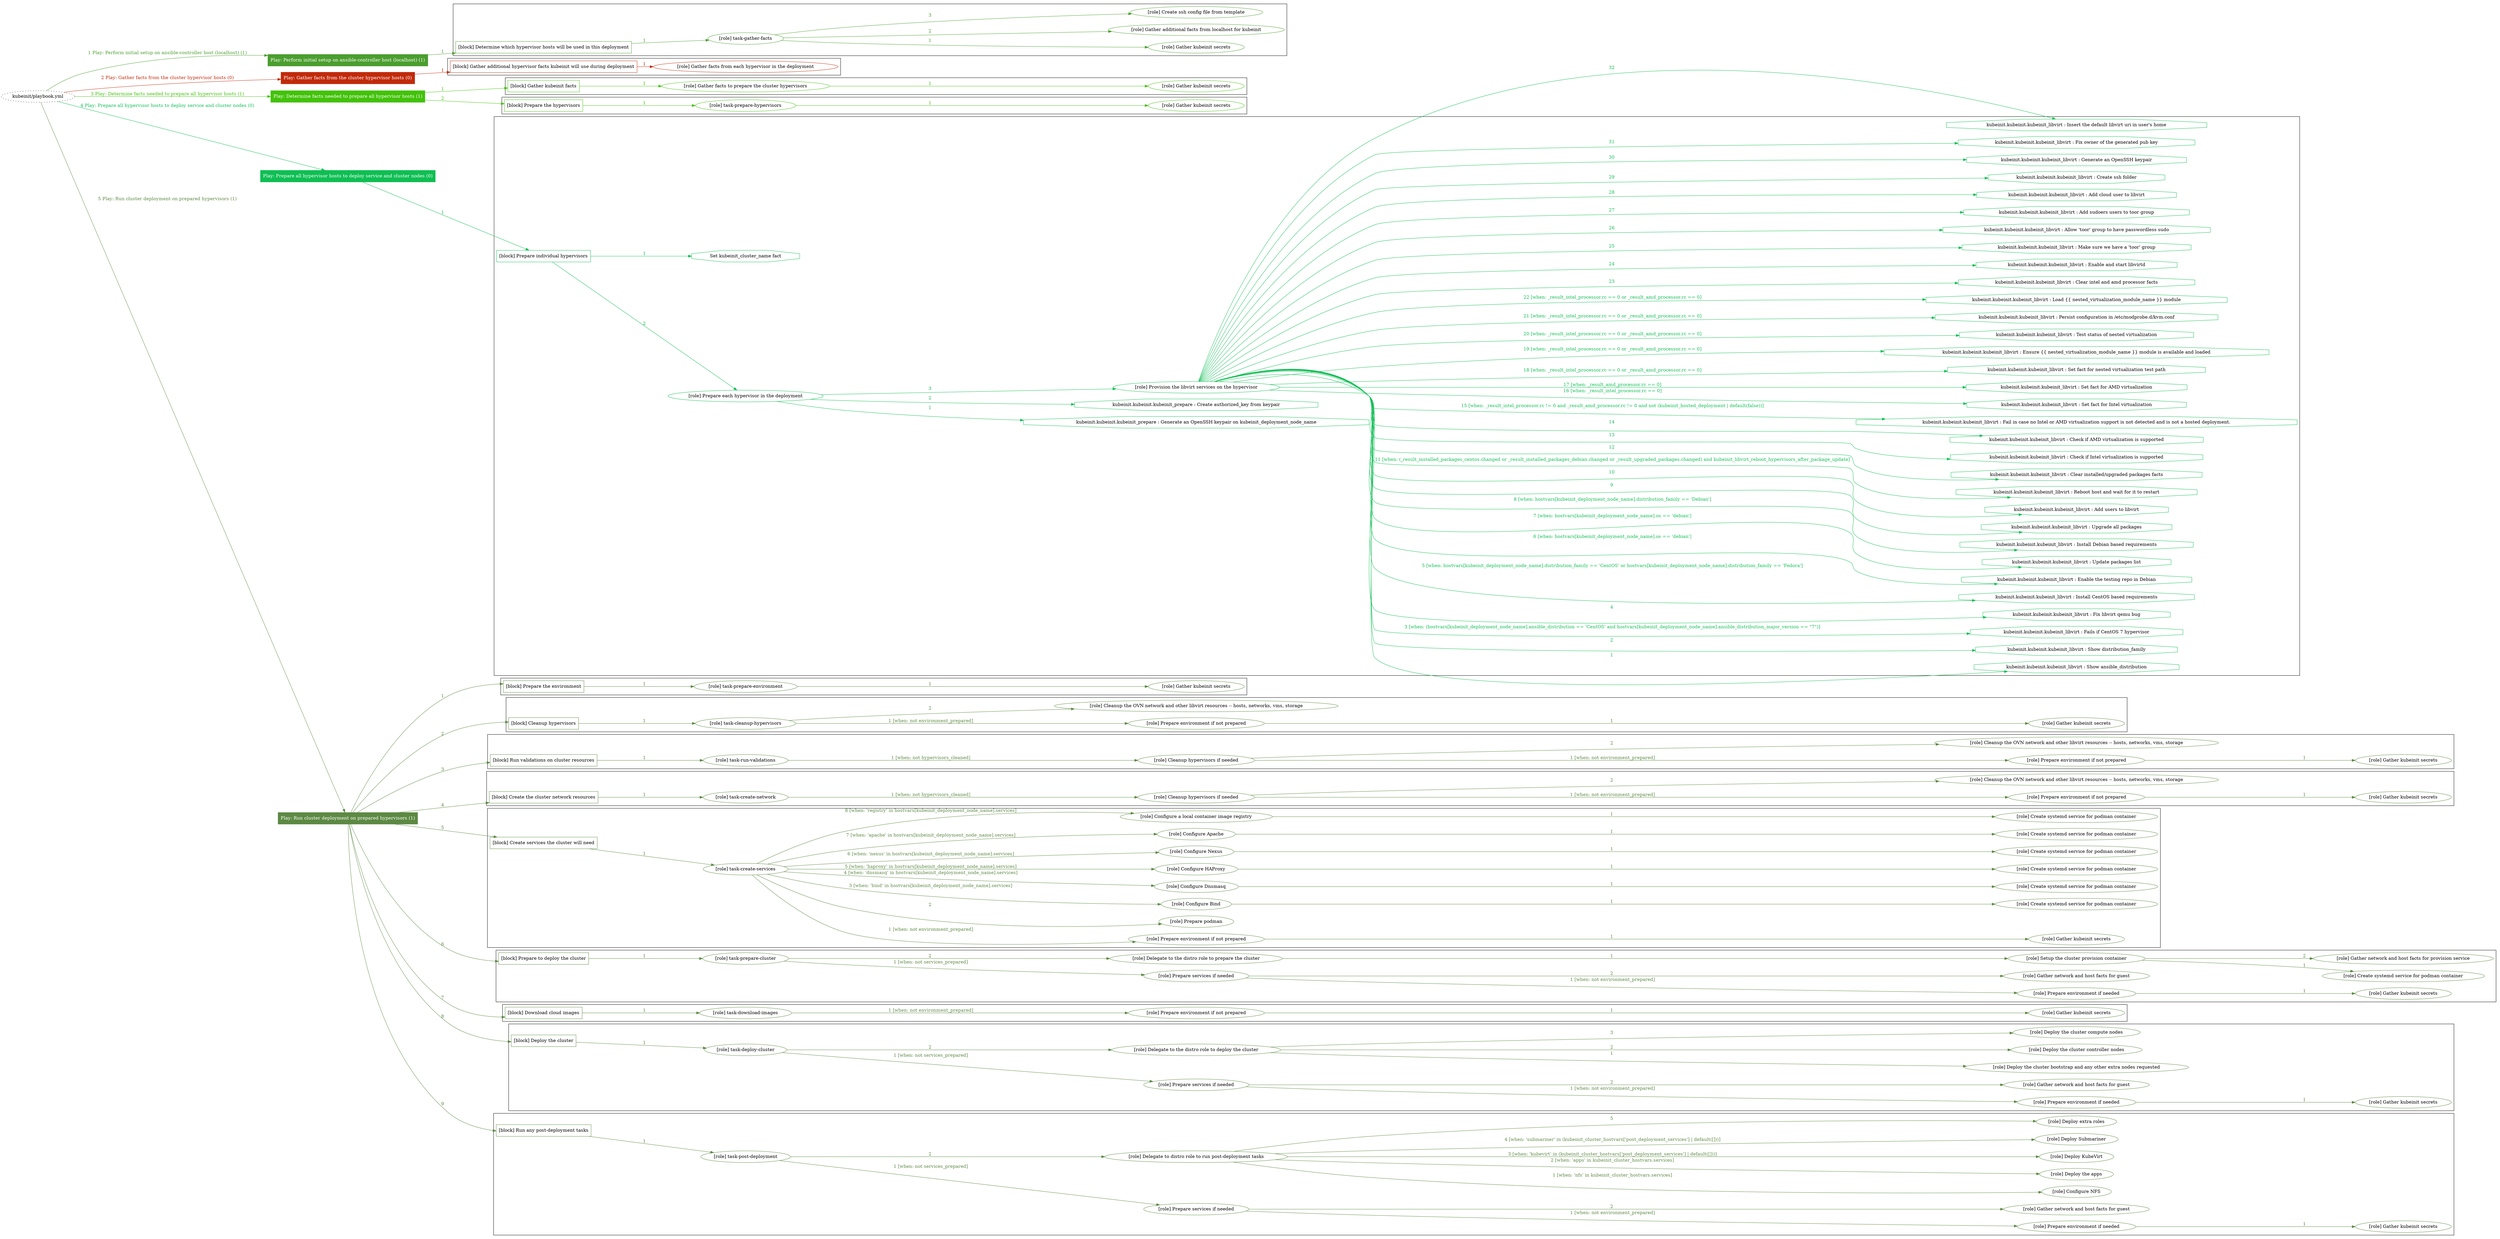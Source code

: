 digraph {
	graph [concentrate=true ordering=in rankdir=LR ratio=fill]
	edge [esep=5 sep=10]
	"kubeinit/playbook.yml" [URL="/home/runner/work/kubeinit/kubeinit/kubeinit/playbook.yml" id=playbook_688e1c02 style=dotted]
	"kubeinit/playbook.yml" -> play_10e7bb1d [label="1 Play: Perform initial setup on ansible-controller host (localhost) (1)" color="#4a9e2e" fontcolor="#4a9e2e" id=edge_play_10e7bb1d labeltooltip="1 Play: Perform initial setup on ansible-controller host (localhost) (1)" tooltip="1 Play: Perform initial setup on ansible-controller host (localhost) (1)"]
	subgraph "Play: Perform initial setup on ansible-controller host (localhost) (1)" {
		play_10e7bb1d [label="Play: Perform initial setup on ansible-controller host (localhost) (1)" URL="/home/runner/work/kubeinit/kubeinit/kubeinit/playbook.yml" color="#4a9e2e" fontcolor="#ffffff" id=play_10e7bb1d shape=box style=filled tooltip=localhost]
		play_10e7bb1d -> block_a12648a0 [label=1 color="#4a9e2e" fontcolor="#4a9e2e" id=edge_block_a12648a0 labeltooltip=1 tooltip=1]
		subgraph cluster_block_a12648a0 {
			block_a12648a0 [label="[block] Determine which hypervisor hosts will be used in this deployment" URL="/home/runner/work/kubeinit/kubeinit/kubeinit/playbook.yml" color="#4a9e2e" id=block_a12648a0 labeltooltip="Determine which hypervisor hosts will be used in this deployment" shape=box tooltip="Determine which hypervisor hosts will be used in this deployment"]
			block_a12648a0 -> role_ade6a1d5 [label="1 " color="#4a9e2e" fontcolor="#4a9e2e" id=edge_role_ade6a1d5 labeltooltip="1 " tooltip="1 "]
			subgraph "task-gather-facts" {
				role_ade6a1d5 [label="[role] task-gather-facts" URL="/home/runner/work/kubeinit/kubeinit/kubeinit/playbook.yml" color="#4a9e2e" id=role_ade6a1d5 tooltip="task-gather-facts"]
				role_ade6a1d5 -> role_cd237b96 [label="1 " color="#4a9e2e" fontcolor="#4a9e2e" id=edge_role_cd237b96 labeltooltip="1 " tooltip="1 "]
				subgraph "Gather kubeinit secrets" {
					role_cd237b96 [label="[role] Gather kubeinit secrets" URL="/home/runner/.ansible/collections/ansible_collections/kubeinit/kubeinit/roles/kubeinit_prepare/tasks/build_hypervisors_group.yml" color="#4a9e2e" id=role_cd237b96 tooltip="Gather kubeinit secrets"]
				}
				role_ade6a1d5 -> role_a0a56094 [label="2 " color="#4a9e2e" fontcolor="#4a9e2e" id=edge_role_a0a56094 labeltooltip="2 " tooltip="2 "]
				subgraph "Gather additional facts from localhost for kubeinit" {
					role_a0a56094 [label="[role] Gather additional facts from localhost for kubeinit" URL="/home/runner/.ansible/collections/ansible_collections/kubeinit/kubeinit/roles/kubeinit_prepare/tasks/build_hypervisors_group.yml" color="#4a9e2e" id=role_a0a56094 tooltip="Gather additional facts from localhost for kubeinit"]
				}
				role_ade6a1d5 -> role_8cebed84 [label="3 " color="#4a9e2e" fontcolor="#4a9e2e" id=edge_role_8cebed84 labeltooltip="3 " tooltip="3 "]
				subgraph "Create ssh config file from template" {
					role_8cebed84 [label="[role] Create ssh config file from template" URL="/home/runner/.ansible/collections/ansible_collections/kubeinit/kubeinit/roles/kubeinit_prepare/tasks/build_hypervisors_group.yml" color="#4a9e2e" id=role_8cebed84 tooltip="Create ssh config file from template"]
				}
			}
		}
	}
	"kubeinit/playbook.yml" -> play_784933e4 [label="2 Play: Gather facts from the cluster hypervisor hosts (0)" color="#c12a0b" fontcolor="#c12a0b" id=edge_play_784933e4 labeltooltip="2 Play: Gather facts from the cluster hypervisor hosts (0)" tooltip="2 Play: Gather facts from the cluster hypervisor hosts (0)"]
	subgraph "Play: Gather facts from the cluster hypervisor hosts (0)" {
		play_784933e4 [label="Play: Gather facts from the cluster hypervisor hosts (0)" URL="/home/runner/work/kubeinit/kubeinit/kubeinit/playbook.yml" color="#c12a0b" fontcolor="#ffffff" id=play_784933e4 shape=box style=filled tooltip="Play: Gather facts from the cluster hypervisor hosts (0)"]
		play_784933e4 -> block_b8a4fc67 [label=1 color="#c12a0b" fontcolor="#c12a0b" id=edge_block_b8a4fc67 labeltooltip=1 tooltip=1]
		subgraph cluster_block_b8a4fc67 {
			block_b8a4fc67 [label="[block] Gather additional hypervisor facts kubeinit will use during deployment" URL="/home/runner/work/kubeinit/kubeinit/kubeinit/playbook.yml" color="#c12a0b" id=block_b8a4fc67 labeltooltip="Gather additional hypervisor facts kubeinit will use during deployment" shape=box tooltip="Gather additional hypervisor facts kubeinit will use during deployment"]
			block_b8a4fc67 -> role_fb474517 [label="1 " color="#c12a0b" fontcolor="#c12a0b" id=edge_role_fb474517 labeltooltip="1 " tooltip="1 "]
			subgraph "Gather facts from each hypervisor in the deployment" {
				role_fb474517 [label="[role] Gather facts from each hypervisor in the deployment" URL="/home/runner/work/kubeinit/kubeinit/kubeinit/playbook.yml" color="#c12a0b" id=role_fb474517 tooltip="Gather facts from each hypervisor in the deployment"]
			}
		}
	}
	"kubeinit/playbook.yml" -> play_f9b5d142 [label="3 Play: Determine facts needed to prepare all hypervisor hosts (1)" color="#42c20a" fontcolor="#42c20a" id=edge_play_f9b5d142 labeltooltip="3 Play: Determine facts needed to prepare all hypervisor hosts (1)" tooltip="3 Play: Determine facts needed to prepare all hypervisor hosts (1)"]
	subgraph "Play: Determine facts needed to prepare all hypervisor hosts (1)" {
		play_f9b5d142 [label="Play: Determine facts needed to prepare all hypervisor hosts (1)" URL="/home/runner/work/kubeinit/kubeinit/kubeinit/playbook.yml" color="#42c20a" fontcolor="#ffffff" id=play_f9b5d142 shape=box style=filled tooltip=localhost]
		play_f9b5d142 -> block_935fe9a2 [label=1 color="#42c20a" fontcolor="#42c20a" id=edge_block_935fe9a2 labeltooltip=1 tooltip=1]
		subgraph cluster_block_935fe9a2 {
			block_935fe9a2 [label="[block] Gather kubeinit facts" URL="/home/runner/work/kubeinit/kubeinit/kubeinit/playbook.yml" color="#42c20a" id=block_935fe9a2 labeltooltip="Gather kubeinit facts" shape=box tooltip="Gather kubeinit facts"]
			block_935fe9a2 -> role_603c33ce [label="1 " color="#42c20a" fontcolor="#42c20a" id=edge_role_603c33ce labeltooltip="1 " tooltip="1 "]
			subgraph "Gather facts to prepare the cluster hypervisors" {
				role_603c33ce [label="[role] Gather facts to prepare the cluster hypervisors" URL="/home/runner/work/kubeinit/kubeinit/kubeinit/playbook.yml" color="#42c20a" id=role_603c33ce tooltip="Gather facts to prepare the cluster hypervisors"]
				role_603c33ce -> role_a0b1e178 [label="1 " color="#42c20a" fontcolor="#42c20a" id=edge_role_a0b1e178 labeltooltip="1 " tooltip="1 "]
				subgraph "Gather kubeinit secrets" {
					role_a0b1e178 [label="[role] Gather kubeinit secrets" URL="/home/runner/.ansible/collections/ansible_collections/kubeinit/kubeinit/roles/kubeinit_prepare/tasks/gather_kubeinit_facts.yml" color="#42c20a" id=role_a0b1e178 tooltip="Gather kubeinit secrets"]
				}
			}
		}
		play_f9b5d142 -> block_176d63d6 [label=2 color="#42c20a" fontcolor="#42c20a" id=edge_block_176d63d6 labeltooltip=2 tooltip=2]
		subgraph cluster_block_176d63d6 {
			block_176d63d6 [label="[block] Prepare the hypervisors" URL="/home/runner/work/kubeinit/kubeinit/kubeinit/playbook.yml" color="#42c20a" id=block_176d63d6 labeltooltip="Prepare the hypervisors" shape=box tooltip="Prepare the hypervisors"]
			block_176d63d6 -> role_a730bac0 [label="1 " color="#42c20a" fontcolor="#42c20a" id=edge_role_a730bac0 labeltooltip="1 " tooltip="1 "]
			subgraph "task-prepare-hypervisors" {
				role_a730bac0 [label="[role] task-prepare-hypervisors" URL="/home/runner/work/kubeinit/kubeinit/kubeinit/playbook.yml" color="#42c20a" id=role_a730bac0 tooltip="task-prepare-hypervisors"]
				role_a730bac0 -> role_97f134ca [label="1 " color="#42c20a" fontcolor="#42c20a" id=edge_role_97f134ca labeltooltip="1 " tooltip="1 "]
				subgraph "Gather kubeinit secrets" {
					role_97f134ca [label="[role] Gather kubeinit secrets" URL="/home/runner/.ansible/collections/ansible_collections/kubeinit/kubeinit/roles/kubeinit_prepare/tasks/gather_kubeinit_facts.yml" color="#42c20a" id=role_97f134ca tooltip="Gather kubeinit secrets"]
				}
			}
		}
	}
	"kubeinit/playbook.yml" -> play_ad9160c1 [label="4 Play: Prepare all hypervisor hosts to deploy service and cluster nodes (0)" color="#0ebe53" fontcolor="#0ebe53" id=edge_play_ad9160c1 labeltooltip="4 Play: Prepare all hypervisor hosts to deploy service and cluster nodes (0)" tooltip="4 Play: Prepare all hypervisor hosts to deploy service and cluster nodes (0)"]
	subgraph "Play: Prepare all hypervisor hosts to deploy service and cluster nodes (0)" {
		play_ad9160c1 [label="Play: Prepare all hypervisor hosts to deploy service and cluster nodes (0)" URL="/home/runner/work/kubeinit/kubeinit/kubeinit/playbook.yml" color="#0ebe53" fontcolor="#ffffff" id=play_ad9160c1 shape=box style=filled tooltip="Play: Prepare all hypervisor hosts to deploy service and cluster nodes (0)"]
		play_ad9160c1 -> block_bf6cbd60 [label=1 color="#0ebe53" fontcolor="#0ebe53" id=edge_block_bf6cbd60 labeltooltip=1 tooltip=1]
		subgraph cluster_block_bf6cbd60 {
			block_bf6cbd60 [label="[block] Prepare individual hypervisors" URL="/home/runner/work/kubeinit/kubeinit/kubeinit/playbook.yml" color="#0ebe53" id=block_bf6cbd60 labeltooltip="Prepare individual hypervisors" shape=box tooltip="Prepare individual hypervisors"]
			block_bf6cbd60 -> role_8787f913 [label="2 " color="#0ebe53" fontcolor="#0ebe53" id=edge_role_8787f913 labeltooltip="2 " tooltip="2 "]
			subgraph "Prepare each hypervisor in the deployment" {
				role_8787f913 [label="[role] Prepare each hypervisor in the deployment" URL="/home/runner/work/kubeinit/kubeinit/kubeinit/playbook.yml" color="#0ebe53" id=role_8787f913 tooltip="Prepare each hypervisor in the deployment"]
				task_5e0d36b3 [label="kubeinit.kubeinit.kubeinit_prepare : Generate an OpenSSH keypair on kubeinit_deployment_node_name" URL="/home/runner/.ansible/collections/ansible_collections/kubeinit/kubeinit/roles/kubeinit_prepare/tasks/prepare_hypervisor.yml" color="#0ebe53" id=task_5e0d36b3 shape=octagon tooltip="kubeinit.kubeinit.kubeinit_prepare : Generate an OpenSSH keypair on kubeinit_deployment_node_name"]
				role_8787f913 -> task_5e0d36b3 [label="1 " color="#0ebe53" fontcolor="#0ebe53" id=edge_task_5e0d36b3 labeltooltip="1 " tooltip="1 "]
				task_5b8e3a39 [label="kubeinit.kubeinit.kubeinit_prepare : Create authorized_key from keypair" URL="/home/runner/.ansible/collections/ansible_collections/kubeinit/kubeinit/roles/kubeinit_prepare/tasks/prepare_hypervisor.yml" color="#0ebe53" id=task_5b8e3a39 shape=octagon tooltip="kubeinit.kubeinit.kubeinit_prepare : Create authorized_key from keypair"]
				role_8787f913 -> task_5b8e3a39 [label="2 " color="#0ebe53" fontcolor="#0ebe53" id=edge_task_5b8e3a39 labeltooltip="2 " tooltip="2 "]
				role_8787f913 -> role_bcb0fc9d [label="3 " color="#0ebe53" fontcolor="#0ebe53" id=edge_role_bcb0fc9d labeltooltip="3 " tooltip="3 "]
				subgraph "Provision the libvirt services on the hypervisor" {
					role_bcb0fc9d [label="[role] Provision the libvirt services on the hypervisor" URL="/home/runner/.ansible/collections/ansible_collections/kubeinit/kubeinit/roles/kubeinit_prepare/tasks/prepare_hypervisor.yml" color="#0ebe53" id=role_bcb0fc9d tooltip="Provision the libvirt services on the hypervisor"]
					task_eeb58401 [label="kubeinit.kubeinit.kubeinit_libvirt : Show ansible_distribution" URL="/home/runner/.ansible/collections/ansible_collections/kubeinit/kubeinit/roles/kubeinit_libvirt/tasks/main.yml" color="#0ebe53" id=task_eeb58401 shape=octagon tooltip="kubeinit.kubeinit.kubeinit_libvirt : Show ansible_distribution"]
					role_bcb0fc9d -> task_eeb58401 [label="1 " color="#0ebe53" fontcolor="#0ebe53" id=edge_task_eeb58401 labeltooltip="1 " tooltip="1 "]
					task_29c690ca [label="kubeinit.kubeinit.kubeinit_libvirt : Show distribution_family" URL="/home/runner/.ansible/collections/ansible_collections/kubeinit/kubeinit/roles/kubeinit_libvirt/tasks/main.yml" color="#0ebe53" id=task_29c690ca shape=octagon tooltip="kubeinit.kubeinit.kubeinit_libvirt : Show distribution_family"]
					role_bcb0fc9d -> task_29c690ca [label="2 " color="#0ebe53" fontcolor="#0ebe53" id=edge_task_29c690ca labeltooltip="2 " tooltip="2 "]
					task_869566ef [label="kubeinit.kubeinit.kubeinit_libvirt : Fails if CentOS 7 hypervisor" URL="/home/runner/.ansible/collections/ansible_collections/kubeinit/kubeinit/roles/kubeinit_libvirt/tasks/main.yml" color="#0ebe53" id=task_869566ef shape=octagon tooltip="kubeinit.kubeinit.kubeinit_libvirt : Fails if CentOS 7 hypervisor"]
					role_bcb0fc9d -> task_869566ef [label="3 [when: (hostvars[kubeinit_deployment_node_name].ansible_distribution == 'CentOS' and hostvars[kubeinit_deployment_node_name].ansible_distribution_major_version == \"7\")]" color="#0ebe53" fontcolor="#0ebe53" id=edge_task_869566ef labeltooltip="3 [when: (hostvars[kubeinit_deployment_node_name].ansible_distribution == 'CentOS' and hostvars[kubeinit_deployment_node_name].ansible_distribution_major_version == \"7\")]" tooltip="3 [when: (hostvars[kubeinit_deployment_node_name].ansible_distribution == 'CentOS' and hostvars[kubeinit_deployment_node_name].ansible_distribution_major_version == \"7\")]"]
					task_cda3d33c [label="kubeinit.kubeinit.kubeinit_libvirt : Fix libvirt qemu bug" URL="/home/runner/.ansible/collections/ansible_collections/kubeinit/kubeinit/roles/kubeinit_libvirt/tasks/main.yml" color="#0ebe53" id=task_cda3d33c shape=octagon tooltip="kubeinit.kubeinit.kubeinit_libvirt : Fix libvirt qemu bug"]
					role_bcb0fc9d -> task_cda3d33c [label="4 " color="#0ebe53" fontcolor="#0ebe53" id=edge_task_cda3d33c labeltooltip="4 " tooltip="4 "]
					task_ec6afa8e [label="kubeinit.kubeinit.kubeinit_libvirt : Install CentOS based requirements" URL="/home/runner/.ansible/collections/ansible_collections/kubeinit/kubeinit/roles/kubeinit_libvirt/tasks/main.yml" color="#0ebe53" id=task_ec6afa8e shape=octagon tooltip="kubeinit.kubeinit.kubeinit_libvirt : Install CentOS based requirements"]
					role_bcb0fc9d -> task_ec6afa8e [label="5 [when: hostvars[kubeinit_deployment_node_name].distribution_family == 'CentOS' or hostvars[kubeinit_deployment_node_name].distribution_family == 'Fedora']" color="#0ebe53" fontcolor="#0ebe53" id=edge_task_ec6afa8e labeltooltip="5 [when: hostvars[kubeinit_deployment_node_name].distribution_family == 'CentOS' or hostvars[kubeinit_deployment_node_name].distribution_family == 'Fedora']" tooltip="5 [when: hostvars[kubeinit_deployment_node_name].distribution_family == 'CentOS' or hostvars[kubeinit_deployment_node_name].distribution_family == 'Fedora']"]
					task_7036a17f [label="kubeinit.kubeinit.kubeinit_libvirt : Enable the testing repo in Debian" URL="/home/runner/.ansible/collections/ansible_collections/kubeinit/kubeinit/roles/kubeinit_libvirt/tasks/main.yml" color="#0ebe53" id=task_7036a17f shape=octagon tooltip="kubeinit.kubeinit.kubeinit_libvirt : Enable the testing repo in Debian"]
					role_bcb0fc9d -> task_7036a17f [label="6 [when: hostvars[kubeinit_deployment_node_name].os == 'debian']" color="#0ebe53" fontcolor="#0ebe53" id=edge_task_7036a17f labeltooltip="6 [when: hostvars[kubeinit_deployment_node_name].os == 'debian']" tooltip="6 [when: hostvars[kubeinit_deployment_node_name].os == 'debian']"]
					task_c7dab525 [label="kubeinit.kubeinit.kubeinit_libvirt : Update packages list" URL="/home/runner/.ansible/collections/ansible_collections/kubeinit/kubeinit/roles/kubeinit_libvirt/tasks/main.yml" color="#0ebe53" id=task_c7dab525 shape=octagon tooltip="kubeinit.kubeinit.kubeinit_libvirt : Update packages list"]
					role_bcb0fc9d -> task_c7dab525 [label="7 [when: hostvars[kubeinit_deployment_node_name].os == 'debian']" color="#0ebe53" fontcolor="#0ebe53" id=edge_task_c7dab525 labeltooltip="7 [when: hostvars[kubeinit_deployment_node_name].os == 'debian']" tooltip="7 [when: hostvars[kubeinit_deployment_node_name].os == 'debian']"]
					task_0d3b40fe [label="kubeinit.kubeinit.kubeinit_libvirt : Install Debian based requirements" URL="/home/runner/.ansible/collections/ansible_collections/kubeinit/kubeinit/roles/kubeinit_libvirt/tasks/main.yml" color="#0ebe53" id=task_0d3b40fe shape=octagon tooltip="kubeinit.kubeinit.kubeinit_libvirt : Install Debian based requirements"]
					role_bcb0fc9d -> task_0d3b40fe [label="8 [when: hostvars[kubeinit_deployment_node_name].distribution_family == 'Debian']" color="#0ebe53" fontcolor="#0ebe53" id=edge_task_0d3b40fe labeltooltip="8 [when: hostvars[kubeinit_deployment_node_name].distribution_family == 'Debian']" tooltip="8 [when: hostvars[kubeinit_deployment_node_name].distribution_family == 'Debian']"]
					task_12207a4d [label="kubeinit.kubeinit.kubeinit_libvirt : Upgrade all packages" URL="/home/runner/.ansible/collections/ansible_collections/kubeinit/kubeinit/roles/kubeinit_libvirt/tasks/main.yml" color="#0ebe53" id=task_12207a4d shape=octagon tooltip="kubeinit.kubeinit.kubeinit_libvirt : Upgrade all packages"]
					role_bcb0fc9d -> task_12207a4d [label="9 " color="#0ebe53" fontcolor="#0ebe53" id=edge_task_12207a4d labeltooltip="9 " tooltip="9 "]
					task_3874dc2d [label="kubeinit.kubeinit.kubeinit_libvirt : Add users to libvirt" URL="/home/runner/.ansible/collections/ansible_collections/kubeinit/kubeinit/roles/kubeinit_libvirt/tasks/main.yml" color="#0ebe53" id=task_3874dc2d shape=octagon tooltip="kubeinit.kubeinit.kubeinit_libvirt : Add users to libvirt"]
					role_bcb0fc9d -> task_3874dc2d [label="10 " color="#0ebe53" fontcolor="#0ebe53" id=edge_task_3874dc2d labeltooltip="10 " tooltip="10 "]
					task_fff50589 [label="kubeinit.kubeinit.kubeinit_libvirt : Reboot host and wait for it to restart" URL="/home/runner/.ansible/collections/ansible_collections/kubeinit/kubeinit/roles/kubeinit_libvirt/tasks/main.yml" color="#0ebe53" id=task_fff50589 shape=octagon tooltip="kubeinit.kubeinit.kubeinit_libvirt : Reboot host and wait for it to restart"]
					role_bcb0fc9d -> task_fff50589 [label="11 [when: (_result_installed_packages_centos.changed or _result_installed_packages_debian.changed or _result_upgraded_packages.changed) and kubeinit_libvirt_reboot_hypervisors_after_package_update]" color="#0ebe53" fontcolor="#0ebe53" id=edge_task_fff50589 labeltooltip="11 [when: (_result_installed_packages_centos.changed or _result_installed_packages_debian.changed or _result_upgraded_packages.changed) and kubeinit_libvirt_reboot_hypervisors_after_package_update]" tooltip="11 [when: (_result_installed_packages_centos.changed or _result_installed_packages_debian.changed or _result_upgraded_packages.changed) and kubeinit_libvirt_reboot_hypervisors_after_package_update]"]
					task_abd29882 [label="kubeinit.kubeinit.kubeinit_libvirt : Clear installed/upgraded packages facts" URL="/home/runner/.ansible/collections/ansible_collections/kubeinit/kubeinit/roles/kubeinit_libvirt/tasks/main.yml" color="#0ebe53" id=task_abd29882 shape=octagon tooltip="kubeinit.kubeinit.kubeinit_libvirt : Clear installed/upgraded packages facts"]
					role_bcb0fc9d -> task_abd29882 [label="12 " color="#0ebe53" fontcolor="#0ebe53" id=edge_task_abd29882 labeltooltip="12 " tooltip="12 "]
					task_9aa98739 [label="kubeinit.kubeinit.kubeinit_libvirt : Check if Intel virtualization is supported" URL="/home/runner/.ansible/collections/ansible_collections/kubeinit/kubeinit/roles/kubeinit_libvirt/tasks/main.yml" color="#0ebe53" id=task_9aa98739 shape=octagon tooltip="kubeinit.kubeinit.kubeinit_libvirt : Check if Intel virtualization is supported"]
					role_bcb0fc9d -> task_9aa98739 [label="13 " color="#0ebe53" fontcolor="#0ebe53" id=edge_task_9aa98739 labeltooltip="13 " tooltip="13 "]
					task_ba86e206 [label="kubeinit.kubeinit.kubeinit_libvirt : Check if AMD virtualization is supported" URL="/home/runner/.ansible/collections/ansible_collections/kubeinit/kubeinit/roles/kubeinit_libvirt/tasks/main.yml" color="#0ebe53" id=task_ba86e206 shape=octagon tooltip="kubeinit.kubeinit.kubeinit_libvirt : Check if AMD virtualization is supported"]
					role_bcb0fc9d -> task_ba86e206 [label="14 " color="#0ebe53" fontcolor="#0ebe53" id=edge_task_ba86e206 labeltooltip="14 " tooltip="14 "]
					task_2a88cdd2 [label="kubeinit.kubeinit.kubeinit_libvirt : Fail in case no Intel or AMD virtualization support is not detected and is not a hosted deployment." URL="/home/runner/.ansible/collections/ansible_collections/kubeinit/kubeinit/roles/kubeinit_libvirt/tasks/main.yml" color="#0ebe53" id=task_2a88cdd2 shape=octagon tooltip="kubeinit.kubeinit.kubeinit_libvirt : Fail in case no Intel or AMD virtualization support is not detected and is not a hosted deployment."]
					role_bcb0fc9d -> task_2a88cdd2 [label="15 [when: _result_intel_processor.rc != 0 and _result_amd_processor.rc != 0 and not (kubeinit_hosted_deployment | default(false))]" color="#0ebe53" fontcolor="#0ebe53" id=edge_task_2a88cdd2 labeltooltip="15 [when: _result_intel_processor.rc != 0 and _result_amd_processor.rc != 0 and not (kubeinit_hosted_deployment | default(false))]" tooltip="15 [when: _result_intel_processor.rc != 0 and _result_amd_processor.rc != 0 and not (kubeinit_hosted_deployment | default(false))]"]
					task_64a89ca0 [label="kubeinit.kubeinit.kubeinit_libvirt : Set fact for Intel virtualization" URL="/home/runner/.ansible/collections/ansible_collections/kubeinit/kubeinit/roles/kubeinit_libvirt/tasks/main.yml" color="#0ebe53" id=task_64a89ca0 shape=octagon tooltip="kubeinit.kubeinit.kubeinit_libvirt : Set fact for Intel virtualization"]
					role_bcb0fc9d -> task_64a89ca0 [label="16 [when: _result_intel_processor.rc == 0]" color="#0ebe53" fontcolor="#0ebe53" id=edge_task_64a89ca0 labeltooltip="16 [when: _result_intel_processor.rc == 0]" tooltip="16 [when: _result_intel_processor.rc == 0]"]
					task_c7c9561a [label="kubeinit.kubeinit.kubeinit_libvirt : Set fact for AMD virtualization" URL="/home/runner/.ansible/collections/ansible_collections/kubeinit/kubeinit/roles/kubeinit_libvirt/tasks/main.yml" color="#0ebe53" id=task_c7c9561a shape=octagon tooltip="kubeinit.kubeinit.kubeinit_libvirt : Set fact for AMD virtualization"]
					role_bcb0fc9d -> task_c7c9561a [label="17 [when: _result_amd_processor.rc == 0]" color="#0ebe53" fontcolor="#0ebe53" id=edge_task_c7c9561a labeltooltip="17 [when: _result_amd_processor.rc == 0]" tooltip="17 [when: _result_amd_processor.rc == 0]"]
					task_71a5db8f [label="kubeinit.kubeinit.kubeinit_libvirt : Set fact for nested virtualization test path" URL="/home/runner/.ansible/collections/ansible_collections/kubeinit/kubeinit/roles/kubeinit_libvirt/tasks/main.yml" color="#0ebe53" id=task_71a5db8f shape=octagon tooltip="kubeinit.kubeinit.kubeinit_libvirt : Set fact for nested virtualization test path"]
					role_bcb0fc9d -> task_71a5db8f [label="18 [when: _result_intel_processor.rc == 0 or _result_amd_processor.rc == 0]" color="#0ebe53" fontcolor="#0ebe53" id=edge_task_71a5db8f labeltooltip="18 [when: _result_intel_processor.rc == 0 or _result_amd_processor.rc == 0]" tooltip="18 [when: _result_intel_processor.rc == 0 or _result_amd_processor.rc == 0]"]
					task_fd9b369c [label="kubeinit.kubeinit.kubeinit_libvirt : Ensure {{ nested_virtualization_module_name }} module is available and loaded" URL="/home/runner/.ansible/collections/ansible_collections/kubeinit/kubeinit/roles/kubeinit_libvirt/tasks/main.yml" color="#0ebe53" id=task_fd9b369c shape=octagon tooltip="kubeinit.kubeinit.kubeinit_libvirt : Ensure {{ nested_virtualization_module_name }} module is available and loaded"]
					role_bcb0fc9d -> task_fd9b369c [label="19 [when: _result_intel_processor.rc == 0 or _result_amd_processor.rc == 0]" color="#0ebe53" fontcolor="#0ebe53" id=edge_task_fd9b369c labeltooltip="19 [when: _result_intel_processor.rc == 0 or _result_amd_processor.rc == 0]" tooltip="19 [when: _result_intel_processor.rc == 0 or _result_amd_processor.rc == 0]"]
					task_de16fdf5 [label="kubeinit.kubeinit.kubeinit_libvirt : Test status of nested virtualization" URL="/home/runner/.ansible/collections/ansible_collections/kubeinit/kubeinit/roles/kubeinit_libvirt/tasks/main.yml" color="#0ebe53" id=task_de16fdf5 shape=octagon tooltip="kubeinit.kubeinit.kubeinit_libvirt : Test status of nested virtualization"]
					role_bcb0fc9d -> task_de16fdf5 [label="20 [when: _result_intel_processor.rc == 0 or _result_amd_processor.rc == 0]" color="#0ebe53" fontcolor="#0ebe53" id=edge_task_de16fdf5 labeltooltip="20 [when: _result_intel_processor.rc == 0 or _result_amd_processor.rc == 0]" tooltip="20 [when: _result_intel_processor.rc == 0 or _result_amd_processor.rc == 0]"]
					task_bb343e1d [label="kubeinit.kubeinit.kubeinit_libvirt : Persist configuration in /etc/modprobe.d/kvm.conf" URL="/home/runner/.ansible/collections/ansible_collections/kubeinit/kubeinit/roles/kubeinit_libvirt/tasks/main.yml" color="#0ebe53" id=task_bb343e1d shape=octagon tooltip="kubeinit.kubeinit.kubeinit_libvirt : Persist configuration in /etc/modprobe.d/kvm.conf"]
					role_bcb0fc9d -> task_bb343e1d [label="21 [when: _result_intel_processor.rc == 0 or _result_amd_processor.rc == 0]" color="#0ebe53" fontcolor="#0ebe53" id=edge_task_bb343e1d labeltooltip="21 [when: _result_intel_processor.rc == 0 or _result_amd_processor.rc == 0]" tooltip="21 [when: _result_intel_processor.rc == 0 or _result_amd_processor.rc == 0]"]
					task_94849772 [label="kubeinit.kubeinit.kubeinit_libvirt : Load {{ nested_virtualization_module_name }} module" URL="/home/runner/.ansible/collections/ansible_collections/kubeinit/kubeinit/roles/kubeinit_libvirt/tasks/main.yml" color="#0ebe53" id=task_94849772 shape=octagon tooltip="kubeinit.kubeinit.kubeinit_libvirt : Load {{ nested_virtualization_module_name }} module"]
					role_bcb0fc9d -> task_94849772 [label="22 [when: _result_intel_processor.rc == 0 or _result_amd_processor.rc == 0]" color="#0ebe53" fontcolor="#0ebe53" id=edge_task_94849772 labeltooltip="22 [when: _result_intel_processor.rc == 0 or _result_amd_processor.rc == 0]" tooltip="22 [when: _result_intel_processor.rc == 0 or _result_amd_processor.rc == 0]"]
					task_30a325f7 [label="kubeinit.kubeinit.kubeinit_libvirt : Clear intel and amd processor facts" URL="/home/runner/.ansible/collections/ansible_collections/kubeinit/kubeinit/roles/kubeinit_libvirt/tasks/main.yml" color="#0ebe53" id=task_30a325f7 shape=octagon tooltip="kubeinit.kubeinit.kubeinit_libvirt : Clear intel and amd processor facts"]
					role_bcb0fc9d -> task_30a325f7 [label="23 " color="#0ebe53" fontcolor="#0ebe53" id=edge_task_30a325f7 labeltooltip="23 " tooltip="23 "]
					task_2a383391 [label="kubeinit.kubeinit.kubeinit_libvirt : Enable and start libvirtd" URL="/home/runner/.ansible/collections/ansible_collections/kubeinit/kubeinit/roles/kubeinit_libvirt/tasks/main.yml" color="#0ebe53" id=task_2a383391 shape=octagon tooltip="kubeinit.kubeinit.kubeinit_libvirt : Enable and start libvirtd"]
					role_bcb0fc9d -> task_2a383391 [label="24 " color="#0ebe53" fontcolor="#0ebe53" id=edge_task_2a383391 labeltooltip="24 " tooltip="24 "]
					task_df8528be [label="kubeinit.kubeinit.kubeinit_libvirt : Make sure we have a 'toor' group" URL="/home/runner/.ansible/collections/ansible_collections/kubeinit/kubeinit/roles/kubeinit_libvirt/tasks/60_create_cloud_user.yml" color="#0ebe53" id=task_df8528be shape=octagon tooltip="kubeinit.kubeinit.kubeinit_libvirt : Make sure we have a 'toor' group"]
					role_bcb0fc9d -> task_df8528be [label="25 " color="#0ebe53" fontcolor="#0ebe53" id=edge_task_df8528be labeltooltip="25 " tooltip="25 "]
					task_1ba782c3 [label="kubeinit.kubeinit.kubeinit_libvirt : Allow 'toor' group to have passwordless sudo" URL="/home/runner/.ansible/collections/ansible_collections/kubeinit/kubeinit/roles/kubeinit_libvirt/tasks/60_create_cloud_user.yml" color="#0ebe53" id=task_1ba782c3 shape=octagon tooltip="kubeinit.kubeinit.kubeinit_libvirt : Allow 'toor' group to have passwordless sudo"]
					role_bcb0fc9d -> task_1ba782c3 [label="26 " color="#0ebe53" fontcolor="#0ebe53" id=edge_task_1ba782c3 labeltooltip="26 " tooltip="26 "]
					task_90d14286 [label="kubeinit.kubeinit.kubeinit_libvirt : Add sudoers users to toor group" URL="/home/runner/.ansible/collections/ansible_collections/kubeinit/kubeinit/roles/kubeinit_libvirt/tasks/60_create_cloud_user.yml" color="#0ebe53" id=task_90d14286 shape=octagon tooltip="kubeinit.kubeinit.kubeinit_libvirt : Add sudoers users to toor group"]
					role_bcb0fc9d -> task_90d14286 [label="27 " color="#0ebe53" fontcolor="#0ebe53" id=edge_task_90d14286 labeltooltip="27 " tooltip="27 "]
					task_98eb8379 [label="kubeinit.kubeinit.kubeinit_libvirt : Add cloud user to libvirt" URL="/home/runner/.ansible/collections/ansible_collections/kubeinit/kubeinit/roles/kubeinit_libvirt/tasks/60_create_cloud_user.yml" color="#0ebe53" id=task_98eb8379 shape=octagon tooltip="kubeinit.kubeinit.kubeinit_libvirt : Add cloud user to libvirt"]
					role_bcb0fc9d -> task_98eb8379 [label="28 " color="#0ebe53" fontcolor="#0ebe53" id=edge_task_98eb8379 labeltooltip="28 " tooltip="28 "]
					task_13cd03f0 [label="kubeinit.kubeinit.kubeinit_libvirt : Create ssh folder" URL="/home/runner/.ansible/collections/ansible_collections/kubeinit/kubeinit/roles/kubeinit_libvirt/tasks/60_create_cloud_user.yml" color="#0ebe53" id=task_13cd03f0 shape=octagon tooltip="kubeinit.kubeinit.kubeinit_libvirt : Create ssh folder"]
					role_bcb0fc9d -> task_13cd03f0 [label="29 " color="#0ebe53" fontcolor="#0ebe53" id=edge_task_13cd03f0 labeltooltip="29 " tooltip="29 "]
					task_f02c951f [label="kubeinit.kubeinit.kubeinit_libvirt : Generate an OpenSSH keypair" URL="/home/runner/.ansible/collections/ansible_collections/kubeinit/kubeinit/roles/kubeinit_libvirt/tasks/60_create_cloud_user.yml" color="#0ebe53" id=task_f02c951f shape=octagon tooltip="kubeinit.kubeinit.kubeinit_libvirt : Generate an OpenSSH keypair"]
					role_bcb0fc9d -> task_f02c951f [label="30 " color="#0ebe53" fontcolor="#0ebe53" id=edge_task_f02c951f labeltooltip="30 " tooltip="30 "]
					task_210e8fc3 [label="kubeinit.kubeinit.kubeinit_libvirt : Fix owner of the generated pub key" URL="/home/runner/.ansible/collections/ansible_collections/kubeinit/kubeinit/roles/kubeinit_libvirt/tasks/60_create_cloud_user.yml" color="#0ebe53" id=task_210e8fc3 shape=octagon tooltip="kubeinit.kubeinit.kubeinit_libvirt : Fix owner of the generated pub key"]
					role_bcb0fc9d -> task_210e8fc3 [label="31 " color="#0ebe53" fontcolor="#0ebe53" id=edge_task_210e8fc3 labeltooltip="31 " tooltip="31 "]
					task_14184d78 [label="kubeinit.kubeinit.kubeinit_libvirt : Insert the default libvirt uri in user's home" URL="/home/runner/.ansible/collections/ansible_collections/kubeinit/kubeinit/roles/kubeinit_libvirt/tasks/60_create_cloud_user.yml" color="#0ebe53" id=task_14184d78 shape=octagon tooltip="kubeinit.kubeinit.kubeinit_libvirt : Insert the default libvirt uri in user's home"]
					role_bcb0fc9d -> task_14184d78 [label="32 " color="#0ebe53" fontcolor="#0ebe53" id=edge_task_14184d78 labeltooltip="32 " tooltip="32 "]
				}
			}
			task_aaf2520e [label="Set kubeinit_cluster_name fact" URL="/home/runner/work/kubeinit/kubeinit/kubeinit/playbook.yml" color="#0ebe53" id=task_aaf2520e shape=octagon tooltip="Set kubeinit_cluster_name fact"]
			block_bf6cbd60 -> task_aaf2520e [label="1 " color="#0ebe53" fontcolor="#0ebe53" id=edge_task_aaf2520e labeltooltip="1 " tooltip="1 "]
		}
	}
	"kubeinit/playbook.yml" -> play_1d626f66 [label="5 Play: Run cluster deployment on prepared hypervisors (1)" color="#5c8943" fontcolor="#5c8943" id=edge_play_1d626f66 labeltooltip="5 Play: Run cluster deployment on prepared hypervisors (1)" tooltip="5 Play: Run cluster deployment on prepared hypervisors (1)"]
	subgraph "Play: Run cluster deployment on prepared hypervisors (1)" {
		play_1d626f66 [label="Play: Run cluster deployment on prepared hypervisors (1)" URL="/home/runner/work/kubeinit/kubeinit/kubeinit/playbook.yml" color="#5c8943" fontcolor="#ffffff" id=play_1d626f66 shape=box style=filled tooltip=localhost]
		play_1d626f66 -> block_8dca307f [label=1 color="#5c8943" fontcolor="#5c8943" id=edge_block_8dca307f labeltooltip=1 tooltip=1]
		subgraph cluster_block_8dca307f {
			block_8dca307f [label="[block] Prepare the environment" URL="/home/runner/work/kubeinit/kubeinit/kubeinit/playbook.yml" color="#5c8943" id=block_8dca307f labeltooltip="Prepare the environment" shape=box tooltip="Prepare the environment"]
			block_8dca307f -> role_e876fc70 [label="1 " color="#5c8943" fontcolor="#5c8943" id=edge_role_e876fc70 labeltooltip="1 " tooltip="1 "]
			subgraph "task-prepare-environment" {
				role_e876fc70 [label="[role] task-prepare-environment" URL="/home/runner/work/kubeinit/kubeinit/kubeinit/playbook.yml" color="#5c8943" id=role_e876fc70 tooltip="task-prepare-environment"]
				role_e876fc70 -> role_84665838 [label="1 " color="#5c8943" fontcolor="#5c8943" id=edge_role_84665838 labeltooltip="1 " tooltip="1 "]
				subgraph "Gather kubeinit secrets" {
					role_84665838 [label="[role] Gather kubeinit secrets" URL="/home/runner/.ansible/collections/ansible_collections/kubeinit/kubeinit/roles/kubeinit_prepare/tasks/gather_kubeinit_facts.yml" color="#5c8943" id=role_84665838 tooltip="Gather kubeinit secrets"]
				}
			}
		}
		play_1d626f66 -> block_4beed915 [label=2 color="#5c8943" fontcolor="#5c8943" id=edge_block_4beed915 labeltooltip=2 tooltip=2]
		subgraph cluster_block_4beed915 {
			block_4beed915 [label="[block] Cleanup hypervisors" URL="/home/runner/work/kubeinit/kubeinit/kubeinit/playbook.yml" color="#5c8943" id=block_4beed915 labeltooltip="Cleanup hypervisors" shape=box tooltip="Cleanup hypervisors"]
			block_4beed915 -> role_21118f25 [label="1 " color="#5c8943" fontcolor="#5c8943" id=edge_role_21118f25 labeltooltip="1 " tooltip="1 "]
			subgraph "task-cleanup-hypervisors" {
				role_21118f25 [label="[role] task-cleanup-hypervisors" URL="/home/runner/work/kubeinit/kubeinit/kubeinit/playbook.yml" color="#5c8943" id=role_21118f25 tooltip="task-cleanup-hypervisors"]
				role_21118f25 -> role_3168763a [label="1 [when: not environment_prepared]" color="#5c8943" fontcolor="#5c8943" id=edge_role_3168763a labeltooltip="1 [when: not environment_prepared]" tooltip="1 [when: not environment_prepared]"]
				subgraph "Prepare environment if not prepared" {
					role_3168763a [label="[role] Prepare environment if not prepared" URL="/home/runner/.ansible/collections/ansible_collections/kubeinit/kubeinit/roles/kubeinit_prepare/tasks/cleanup_hypervisors.yml" color="#5c8943" id=role_3168763a tooltip="Prepare environment if not prepared"]
					role_3168763a -> role_561aace0 [label="1 " color="#5c8943" fontcolor="#5c8943" id=edge_role_561aace0 labeltooltip="1 " tooltip="1 "]
					subgraph "Gather kubeinit secrets" {
						role_561aace0 [label="[role] Gather kubeinit secrets" URL="/home/runner/.ansible/collections/ansible_collections/kubeinit/kubeinit/roles/kubeinit_prepare/tasks/gather_kubeinit_facts.yml" color="#5c8943" id=role_561aace0 tooltip="Gather kubeinit secrets"]
					}
				}
				role_21118f25 -> role_5db93413 [label="2 " color="#5c8943" fontcolor="#5c8943" id=edge_role_5db93413 labeltooltip="2 " tooltip="2 "]
				subgraph "Cleanup the OVN network and other libvirt resources -- hosts, networks, vms, storage" {
					role_5db93413 [label="[role] Cleanup the OVN network and other libvirt resources -- hosts, networks, vms, storage" URL="/home/runner/.ansible/collections/ansible_collections/kubeinit/kubeinit/roles/kubeinit_prepare/tasks/cleanup_hypervisors.yml" color="#5c8943" id=role_5db93413 tooltip="Cleanup the OVN network and other libvirt resources -- hosts, networks, vms, storage"]
				}
			}
		}
		play_1d626f66 -> block_1ad2eccc [label=3 color="#5c8943" fontcolor="#5c8943" id=edge_block_1ad2eccc labeltooltip=3 tooltip=3]
		subgraph cluster_block_1ad2eccc {
			block_1ad2eccc [label="[block] Run validations on cluster resources" URL="/home/runner/work/kubeinit/kubeinit/kubeinit/playbook.yml" color="#5c8943" id=block_1ad2eccc labeltooltip="Run validations on cluster resources" shape=box tooltip="Run validations on cluster resources"]
			block_1ad2eccc -> role_d40a6791 [label="1 " color="#5c8943" fontcolor="#5c8943" id=edge_role_d40a6791 labeltooltip="1 " tooltip="1 "]
			subgraph "task-run-validations" {
				role_d40a6791 [label="[role] task-run-validations" URL="/home/runner/work/kubeinit/kubeinit/kubeinit/playbook.yml" color="#5c8943" id=role_d40a6791 tooltip="task-run-validations"]
				role_d40a6791 -> role_884ee2ce [label="1 [when: not hypervisors_cleaned]" color="#5c8943" fontcolor="#5c8943" id=edge_role_884ee2ce labeltooltip="1 [when: not hypervisors_cleaned]" tooltip="1 [when: not hypervisors_cleaned]"]
				subgraph "Cleanup hypervisors if needed" {
					role_884ee2ce [label="[role] Cleanup hypervisors if needed" URL="/home/runner/.ansible/collections/ansible_collections/kubeinit/kubeinit/roles/kubeinit_validations/tasks/main.yml" color="#5c8943" id=role_884ee2ce tooltip="Cleanup hypervisors if needed"]
					role_884ee2ce -> role_2d477017 [label="1 [when: not environment_prepared]" color="#5c8943" fontcolor="#5c8943" id=edge_role_2d477017 labeltooltip="1 [when: not environment_prepared]" tooltip="1 [when: not environment_prepared]"]
					subgraph "Prepare environment if not prepared" {
						role_2d477017 [label="[role] Prepare environment if not prepared" URL="/home/runner/.ansible/collections/ansible_collections/kubeinit/kubeinit/roles/kubeinit_prepare/tasks/cleanup_hypervisors.yml" color="#5c8943" id=role_2d477017 tooltip="Prepare environment if not prepared"]
						role_2d477017 -> role_20d7408a [label="1 " color="#5c8943" fontcolor="#5c8943" id=edge_role_20d7408a labeltooltip="1 " tooltip="1 "]
						subgraph "Gather kubeinit secrets" {
							role_20d7408a [label="[role] Gather kubeinit secrets" URL="/home/runner/.ansible/collections/ansible_collections/kubeinit/kubeinit/roles/kubeinit_prepare/tasks/gather_kubeinit_facts.yml" color="#5c8943" id=role_20d7408a tooltip="Gather kubeinit secrets"]
						}
					}
					role_884ee2ce -> role_6e8794b4 [label="2 " color="#5c8943" fontcolor="#5c8943" id=edge_role_6e8794b4 labeltooltip="2 " tooltip="2 "]
					subgraph "Cleanup the OVN network and other libvirt resources -- hosts, networks, vms, storage" {
						role_6e8794b4 [label="[role] Cleanup the OVN network and other libvirt resources -- hosts, networks, vms, storage" URL="/home/runner/.ansible/collections/ansible_collections/kubeinit/kubeinit/roles/kubeinit_prepare/tasks/cleanup_hypervisors.yml" color="#5c8943" id=role_6e8794b4 tooltip="Cleanup the OVN network and other libvirt resources -- hosts, networks, vms, storage"]
					}
				}
			}
		}
		play_1d626f66 -> block_9e231e2c [label=4 color="#5c8943" fontcolor="#5c8943" id=edge_block_9e231e2c labeltooltip=4 tooltip=4]
		subgraph cluster_block_9e231e2c {
			block_9e231e2c [label="[block] Create the cluster network resources" URL="/home/runner/work/kubeinit/kubeinit/kubeinit/playbook.yml" color="#5c8943" id=block_9e231e2c labeltooltip="Create the cluster network resources" shape=box tooltip="Create the cluster network resources"]
			block_9e231e2c -> role_81404cde [label="1 " color="#5c8943" fontcolor="#5c8943" id=edge_role_81404cde labeltooltip="1 " tooltip="1 "]
			subgraph "task-create-network" {
				role_81404cde [label="[role] task-create-network" URL="/home/runner/work/kubeinit/kubeinit/kubeinit/playbook.yml" color="#5c8943" id=role_81404cde tooltip="task-create-network"]
				role_81404cde -> role_0e2b41cd [label="1 [when: not hypervisors_cleaned]" color="#5c8943" fontcolor="#5c8943" id=edge_role_0e2b41cd labeltooltip="1 [when: not hypervisors_cleaned]" tooltip="1 [when: not hypervisors_cleaned]"]
				subgraph "Cleanup hypervisors if needed" {
					role_0e2b41cd [label="[role] Cleanup hypervisors if needed" URL="/home/runner/.ansible/collections/ansible_collections/kubeinit/kubeinit/roles/kubeinit_libvirt/tasks/create_network.yml" color="#5c8943" id=role_0e2b41cd tooltip="Cleanup hypervisors if needed"]
					role_0e2b41cd -> role_0cbeda85 [label="1 [when: not environment_prepared]" color="#5c8943" fontcolor="#5c8943" id=edge_role_0cbeda85 labeltooltip="1 [when: not environment_prepared]" tooltip="1 [when: not environment_prepared]"]
					subgraph "Prepare environment if not prepared" {
						role_0cbeda85 [label="[role] Prepare environment if not prepared" URL="/home/runner/.ansible/collections/ansible_collections/kubeinit/kubeinit/roles/kubeinit_prepare/tasks/cleanup_hypervisors.yml" color="#5c8943" id=role_0cbeda85 tooltip="Prepare environment if not prepared"]
						role_0cbeda85 -> role_f707c61e [label="1 " color="#5c8943" fontcolor="#5c8943" id=edge_role_f707c61e labeltooltip="1 " tooltip="1 "]
						subgraph "Gather kubeinit secrets" {
							role_f707c61e [label="[role] Gather kubeinit secrets" URL="/home/runner/.ansible/collections/ansible_collections/kubeinit/kubeinit/roles/kubeinit_prepare/tasks/gather_kubeinit_facts.yml" color="#5c8943" id=role_f707c61e tooltip="Gather kubeinit secrets"]
						}
					}
					role_0e2b41cd -> role_fbcfafe1 [label="2 " color="#5c8943" fontcolor="#5c8943" id=edge_role_fbcfafe1 labeltooltip="2 " tooltip="2 "]
					subgraph "Cleanup the OVN network and other libvirt resources -- hosts, networks, vms, storage" {
						role_fbcfafe1 [label="[role] Cleanup the OVN network and other libvirt resources -- hosts, networks, vms, storage" URL="/home/runner/.ansible/collections/ansible_collections/kubeinit/kubeinit/roles/kubeinit_prepare/tasks/cleanup_hypervisors.yml" color="#5c8943" id=role_fbcfafe1 tooltip="Cleanup the OVN network and other libvirt resources -- hosts, networks, vms, storage"]
					}
				}
			}
		}
		play_1d626f66 -> block_a608cab2 [label=5 color="#5c8943" fontcolor="#5c8943" id=edge_block_a608cab2 labeltooltip=5 tooltip=5]
		subgraph cluster_block_a608cab2 {
			block_a608cab2 [label="[block] Create services the cluster will need" URL="/home/runner/work/kubeinit/kubeinit/kubeinit/playbook.yml" color="#5c8943" id=block_a608cab2 labeltooltip="Create services the cluster will need" shape=box tooltip="Create services the cluster will need"]
			block_a608cab2 -> role_2e07d098 [label="1 " color="#5c8943" fontcolor="#5c8943" id=edge_role_2e07d098 labeltooltip="1 " tooltip="1 "]
			subgraph "task-create-services" {
				role_2e07d098 [label="[role] task-create-services" URL="/home/runner/work/kubeinit/kubeinit/kubeinit/playbook.yml" color="#5c8943" id=role_2e07d098 tooltip="task-create-services"]
				role_2e07d098 -> role_e34950f8 [label="1 [when: not environment_prepared]" color="#5c8943" fontcolor="#5c8943" id=edge_role_e34950f8 labeltooltip="1 [when: not environment_prepared]" tooltip="1 [when: not environment_prepared]"]
				subgraph "Prepare environment if not prepared" {
					role_e34950f8 [label="[role] Prepare environment if not prepared" URL="/home/runner/.ansible/collections/ansible_collections/kubeinit/kubeinit/roles/kubeinit_services/tasks/main.yml" color="#5c8943" id=role_e34950f8 tooltip="Prepare environment if not prepared"]
					role_e34950f8 -> role_d1dba70e [label="1 " color="#5c8943" fontcolor="#5c8943" id=edge_role_d1dba70e labeltooltip="1 " tooltip="1 "]
					subgraph "Gather kubeinit secrets" {
						role_d1dba70e [label="[role] Gather kubeinit secrets" URL="/home/runner/.ansible/collections/ansible_collections/kubeinit/kubeinit/roles/kubeinit_prepare/tasks/gather_kubeinit_facts.yml" color="#5c8943" id=role_d1dba70e tooltip="Gather kubeinit secrets"]
					}
				}
				role_2e07d098 -> role_0241a7e2 [label="2 " color="#5c8943" fontcolor="#5c8943" id=edge_role_0241a7e2 labeltooltip="2 " tooltip="2 "]
				subgraph "Prepare podman" {
					role_0241a7e2 [label="[role] Prepare podman" URL="/home/runner/.ansible/collections/ansible_collections/kubeinit/kubeinit/roles/kubeinit_services/tasks/00_create_service_pod.yml" color="#5c8943" id=role_0241a7e2 tooltip="Prepare podman"]
				}
				role_2e07d098 -> role_d20244ca [label="3 [when: 'bind' in hostvars[kubeinit_deployment_node_name].services]" color="#5c8943" fontcolor="#5c8943" id=edge_role_d20244ca labeltooltip="3 [when: 'bind' in hostvars[kubeinit_deployment_node_name].services]" tooltip="3 [when: 'bind' in hostvars[kubeinit_deployment_node_name].services]"]
				subgraph "Configure Bind" {
					role_d20244ca [label="[role] Configure Bind" URL="/home/runner/.ansible/collections/ansible_collections/kubeinit/kubeinit/roles/kubeinit_services/tasks/start_services_containers.yml" color="#5c8943" id=role_d20244ca tooltip="Configure Bind"]
					role_d20244ca -> role_db64a2a2 [label="1 " color="#5c8943" fontcolor="#5c8943" id=edge_role_db64a2a2 labeltooltip="1 " tooltip="1 "]
					subgraph "Create systemd service for podman container" {
						role_db64a2a2 [label="[role] Create systemd service for podman container" URL="/home/runner/.ansible/collections/ansible_collections/kubeinit/kubeinit/roles/kubeinit_bind/tasks/main.yml" color="#5c8943" id=role_db64a2a2 tooltip="Create systemd service for podman container"]
					}
				}
				role_2e07d098 -> role_d8746349 [label="4 [when: 'dnsmasq' in hostvars[kubeinit_deployment_node_name].services]" color="#5c8943" fontcolor="#5c8943" id=edge_role_d8746349 labeltooltip="4 [when: 'dnsmasq' in hostvars[kubeinit_deployment_node_name].services]" tooltip="4 [when: 'dnsmasq' in hostvars[kubeinit_deployment_node_name].services]"]
				subgraph "Configure Dnsmasq" {
					role_d8746349 [label="[role] Configure Dnsmasq" URL="/home/runner/.ansible/collections/ansible_collections/kubeinit/kubeinit/roles/kubeinit_services/tasks/start_services_containers.yml" color="#5c8943" id=role_d8746349 tooltip="Configure Dnsmasq"]
					role_d8746349 -> role_308bde01 [label="1 " color="#5c8943" fontcolor="#5c8943" id=edge_role_308bde01 labeltooltip="1 " tooltip="1 "]
					subgraph "Create systemd service for podman container" {
						role_308bde01 [label="[role] Create systemd service for podman container" URL="/home/runner/.ansible/collections/ansible_collections/kubeinit/kubeinit/roles/kubeinit_dnsmasq/tasks/main.yml" color="#5c8943" id=role_308bde01 tooltip="Create systemd service for podman container"]
					}
				}
				role_2e07d098 -> role_57dbd4fd [label="5 [when: 'haproxy' in hostvars[kubeinit_deployment_node_name].services]" color="#5c8943" fontcolor="#5c8943" id=edge_role_57dbd4fd labeltooltip="5 [when: 'haproxy' in hostvars[kubeinit_deployment_node_name].services]" tooltip="5 [when: 'haproxy' in hostvars[kubeinit_deployment_node_name].services]"]
				subgraph "Configure HAProxy" {
					role_57dbd4fd [label="[role] Configure HAProxy" URL="/home/runner/.ansible/collections/ansible_collections/kubeinit/kubeinit/roles/kubeinit_services/tasks/start_services_containers.yml" color="#5c8943" id=role_57dbd4fd tooltip="Configure HAProxy"]
					role_57dbd4fd -> role_9407bac8 [label="1 " color="#5c8943" fontcolor="#5c8943" id=edge_role_9407bac8 labeltooltip="1 " tooltip="1 "]
					subgraph "Create systemd service for podman container" {
						role_9407bac8 [label="[role] Create systemd service for podman container" URL="/home/runner/.ansible/collections/ansible_collections/kubeinit/kubeinit/roles/kubeinit_haproxy/tasks/main.yml" color="#5c8943" id=role_9407bac8 tooltip="Create systemd service for podman container"]
					}
				}
				role_2e07d098 -> role_3973eb67 [label="6 [when: 'nexus' in hostvars[kubeinit_deployment_node_name].services]" color="#5c8943" fontcolor="#5c8943" id=edge_role_3973eb67 labeltooltip="6 [when: 'nexus' in hostvars[kubeinit_deployment_node_name].services]" tooltip="6 [when: 'nexus' in hostvars[kubeinit_deployment_node_name].services]"]
				subgraph "Configure Nexus" {
					role_3973eb67 [label="[role] Configure Nexus" URL="/home/runner/.ansible/collections/ansible_collections/kubeinit/kubeinit/roles/kubeinit_services/tasks/start_services_containers.yml" color="#5c8943" id=role_3973eb67 tooltip="Configure Nexus"]
					role_3973eb67 -> role_41c4ab17 [label="1 " color="#5c8943" fontcolor="#5c8943" id=edge_role_41c4ab17 labeltooltip="1 " tooltip="1 "]
					subgraph "Create systemd service for podman container" {
						role_41c4ab17 [label="[role] Create systemd service for podman container" URL="/home/runner/.ansible/collections/ansible_collections/kubeinit/kubeinit/roles/kubeinit_nexus/tasks/main.yml" color="#5c8943" id=role_41c4ab17 tooltip="Create systemd service for podman container"]
					}
				}
				role_2e07d098 -> role_b7974986 [label="7 [when: 'apache' in hostvars[kubeinit_deployment_node_name].services]" color="#5c8943" fontcolor="#5c8943" id=edge_role_b7974986 labeltooltip="7 [when: 'apache' in hostvars[kubeinit_deployment_node_name].services]" tooltip="7 [when: 'apache' in hostvars[kubeinit_deployment_node_name].services]"]
				subgraph "Configure Apache" {
					role_b7974986 [label="[role] Configure Apache" URL="/home/runner/.ansible/collections/ansible_collections/kubeinit/kubeinit/roles/kubeinit_services/tasks/start_services_containers.yml" color="#5c8943" id=role_b7974986 tooltip="Configure Apache"]
					role_b7974986 -> role_255b0b9d [label="1 " color="#5c8943" fontcolor="#5c8943" id=edge_role_255b0b9d labeltooltip="1 " tooltip="1 "]
					subgraph "Create systemd service for podman container" {
						role_255b0b9d [label="[role] Create systemd service for podman container" URL="/home/runner/.ansible/collections/ansible_collections/kubeinit/kubeinit/roles/kubeinit_apache/tasks/main.yml" color="#5c8943" id=role_255b0b9d tooltip="Create systemd service for podman container"]
					}
				}
				role_2e07d098 -> role_d9f3d9bc [label="8 [when: 'registry' in hostvars[kubeinit_deployment_node_name].services]" color="#5c8943" fontcolor="#5c8943" id=edge_role_d9f3d9bc labeltooltip="8 [when: 'registry' in hostvars[kubeinit_deployment_node_name].services]" tooltip="8 [when: 'registry' in hostvars[kubeinit_deployment_node_name].services]"]
				subgraph "Configure a local container image registry" {
					role_d9f3d9bc [label="[role] Configure a local container image registry" URL="/home/runner/.ansible/collections/ansible_collections/kubeinit/kubeinit/roles/kubeinit_services/tasks/start_services_containers.yml" color="#5c8943" id=role_d9f3d9bc tooltip="Configure a local container image registry"]
					role_d9f3d9bc -> role_821570c9 [label="1 " color="#5c8943" fontcolor="#5c8943" id=edge_role_821570c9 labeltooltip="1 " tooltip="1 "]
					subgraph "Create systemd service for podman container" {
						role_821570c9 [label="[role] Create systemd service for podman container" URL="/home/runner/.ansible/collections/ansible_collections/kubeinit/kubeinit/roles/kubeinit_registry/tasks/main.yml" color="#5c8943" id=role_821570c9 tooltip="Create systemd service for podman container"]
					}
				}
			}
		}
		play_1d626f66 -> block_b2571429 [label=6 color="#5c8943" fontcolor="#5c8943" id=edge_block_b2571429 labeltooltip=6 tooltip=6]
		subgraph cluster_block_b2571429 {
			block_b2571429 [label="[block] Prepare to deploy the cluster" URL="/home/runner/work/kubeinit/kubeinit/kubeinit/playbook.yml" color="#5c8943" id=block_b2571429 labeltooltip="Prepare to deploy the cluster" shape=box tooltip="Prepare to deploy the cluster"]
			block_b2571429 -> role_29fa91d2 [label="1 " color="#5c8943" fontcolor="#5c8943" id=edge_role_29fa91d2 labeltooltip="1 " tooltip="1 "]
			subgraph "task-prepare-cluster" {
				role_29fa91d2 [label="[role] task-prepare-cluster" URL="/home/runner/work/kubeinit/kubeinit/kubeinit/playbook.yml" color="#5c8943" id=role_29fa91d2 tooltip="task-prepare-cluster"]
				role_29fa91d2 -> role_5770b305 [label="1 [when: not services_prepared]" color="#5c8943" fontcolor="#5c8943" id=edge_role_5770b305 labeltooltip="1 [when: not services_prepared]" tooltip="1 [when: not services_prepared]"]
				subgraph "Prepare services if needed" {
					role_5770b305 [label="[role] Prepare services if needed" URL="/home/runner/.ansible/collections/ansible_collections/kubeinit/kubeinit/roles/kubeinit_prepare/tasks/prepare_cluster.yml" color="#5c8943" id=role_5770b305 tooltip="Prepare services if needed"]
					role_5770b305 -> role_ce989f84 [label="1 [when: not environment_prepared]" color="#5c8943" fontcolor="#5c8943" id=edge_role_ce989f84 labeltooltip="1 [when: not environment_prepared]" tooltip="1 [when: not environment_prepared]"]
					subgraph "Prepare environment if needed" {
						role_ce989f84 [label="[role] Prepare environment if needed" URL="/home/runner/.ansible/collections/ansible_collections/kubeinit/kubeinit/roles/kubeinit_services/tasks/prepare_services.yml" color="#5c8943" id=role_ce989f84 tooltip="Prepare environment if needed"]
						role_ce989f84 -> role_919edb80 [label="1 " color="#5c8943" fontcolor="#5c8943" id=edge_role_919edb80 labeltooltip="1 " tooltip="1 "]
						subgraph "Gather kubeinit secrets" {
							role_919edb80 [label="[role] Gather kubeinit secrets" URL="/home/runner/.ansible/collections/ansible_collections/kubeinit/kubeinit/roles/kubeinit_prepare/tasks/gather_kubeinit_facts.yml" color="#5c8943" id=role_919edb80 tooltip="Gather kubeinit secrets"]
						}
					}
					role_5770b305 -> role_ad3a1afb [label="2 " color="#5c8943" fontcolor="#5c8943" id=edge_role_ad3a1afb labeltooltip="2 " tooltip="2 "]
					subgraph "Gather network and host facts for guest" {
						role_ad3a1afb [label="[role] Gather network and host facts for guest" URL="/home/runner/.ansible/collections/ansible_collections/kubeinit/kubeinit/roles/kubeinit_services/tasks/prepare_services.yml" color="#5c8943" id=role_ad3a1afb tooltip="Gather network and host facts for guest"]
					}
				}
				role_29fa91d2 -> role_cc398ae1 [label="2 " color="#5c8943" fontcolor="#5c8943" id=edge_role_cc398ae1 labeltooltip="2 " tooltip="2 "]
				subgraph "Delegate to the distro role to prepare the cluster" {
					role_cc398ae1 [label="[role] Delegate to the distro role to prepare the cluster" URL="/home/runner/.ansible/collections/ansible_collections/kubeinit/kubeinit/roles/kubeinit_prepare/tasks/prepare_cluster.yml" color="#5c8943" id=role_cc398ae1 tooltip="Delegate to the distro role to prepare the cluster"]
					role_cc398ae1 -> role_3f5f0400 [label="1 " color="#5c8943" fontcolor="#5c8943" id=edge_role_3f5f0400 labeltooltip="1 " tooltip="1 "]
					subgraph "Setup the cluster provision container" {
						role_3f5f0400 [label="[role] Setup the cluster provision container" URL="/home/runner/.ansible/collections/ansible_collections/kubeinit/kubeinit/roles/kubeinit_openshift/tasks/prepare_cluster.yml" color="#5c8943" id=role_3f5f0400 tooltip="Setup the cluster provision container"]
						role_3f5f0400 -> role_b65a893a [label="1 " color="#5c8943" fontcolor="#5c8943" id=edge_role_b65a893a labeltooltip="1 " tooltip="1 "]
						subgraph "Create systemd service for podman container" {
							role_b65a893a [label="[role] Create systemd service for podman container" URL="/home/runner/.ansible/collections/ansible_collections/kubeinit/kubeinit/roles/kubeinit_services/tasks/create_provision_container.yml" color="#5c8943" id=role_b65a893a tooltip="Create systemd service for podman container"]
						}
						role_3f5f0400 -> role_db13da94 [label="2 " color="#5c8943" fontcolor="#5c8943" id=edge_role_db13da94 labeltooltip="2 " tooltip="2 "]
						subgraph "Gather network and host facts for provision service" {
							role_db13da94 [label="[role] Gather network and host facts for provision service" URL="/home/runner/.ansible/collections/ansible_collections/kubeinit/kubeinit/roles/kubeinit_services/tasks/create_provision_container.yml" color="#5c8943" id=role_db13da94 tooltip="Gather network and host facts for provision service"]
						}
					}
				}
			}
		}
		play_1d626f66 -> block_fad1fb41 [label=7 color="#5c8943" fontcolor="#5c8943" id=edge_block_fad1fb41 labeltooltip=7 tooltip=7]
		subgraph cluster_block_fad1fb41 {
			block_fad1fb41 [label="[block] Download cloud images" URL="/home/runner/work/kubeinit/kubeinit/kubeinit/playbook.yml" color="#5c8943" id=block_fad1fb41 labeltooltip="Download cloud images" shape=box tooltip="Download cloud images"]
			block_fad1fb41 -> role_3d94092b [label="1 " color="#5c8943" fontcolor="#5c8943" id=edge_role_3d94092b labeltooltip="1 " tooltip="1 "]
			subgraph "task-download-images" {
				role_3d94092b [label="[role] task-download-images" URL="/home/runner/work/kubeinit/kubeinit/kubeinit/playbook.yml" color="#5c8943" id=role_3d94092b tooltip="task-download-images"]
				role_3d94092b -> role_2b239921 [label="1 [when: not environment_prepared]" color="#5c8943" fontcolor="#5c8943" id=edge_role_2b239921 labeltooltip="1 [when: not environment_prepared]" tooltip="1 [when: not environment_prepared]"]
				subgraph "Prepare environment if not prepared" {
					role_2b239921 [label="[role] Prepare environment if not prepared" URL="/home/runner/.ansible/collections/ansible_collections/kubeinit/kubeinit/roles/kubeinit_libvirt/tasks/download_cloud_images.yml" color="#5c8943" id=role_2b239921 tooltip="Prepare environment if not prepared"]
					role_2b239921 -> role_e07c50e3 [label="1 " color="#5c8943" fontcolor="#5c8943" id=edge_role_e07c50e3 labeltooltip="1 " tooltip="1 "]
					subgraph "Gather kubeinit secrets" {
						role_e07c50e3 [label="[role] Gather kubeinit secrets" URL="/home/runner/.ansible/collections/ansible_collections/kubeinit/kubeinit/roles/kubeinit_prepare/tasks/gather_kubeinit_facts.yml" color="#5c8943" id=role_e07c50e3 tooltip="Gather kubeinit secrets"]
					}
				}
			}
		}
		play_1d626f66 -> block_417cfc14 [label=8 color="#5c8943" fontcolor="#5c8943" id=edge_block_417cfc14 labeltooltip=8 tooltip=8]
		subgraph cluster_block_417cfc14 {
			block_417cfc14 [label="[block] Deploy the cluster" URL="/home/runner/work/kubeinit/kubeinit/kubeinit/playbook.yml" color="#5c8943" id=block_417cfc14 labeltooltip="Deploy the cluster" shape=box tooltip="Deploy the cluster"]
			block_417cfc14 -> role_bf2a637d [label="1 " color="#5c8943" fontcolor="#5c8943" id=edge_role_bf2a637d labeltooltip="1 " tooltip="1 "]
			subgraph "task-deploy-cluster" {
				role_bf2a637d [label="[role] task-deploy-cluster" URL="/home/runner/work/kubeinit/kubeinit/kubeinit/playbook.yml" color="#5c8943" id=role_bf2a637d tooltip="task-deploy-cluster"]
				role_bf2a637d -> role_114c1d94 [label="1 [when: not services_prepared]" color="#5c8943" fontcolor="#5c8943" id=edge_role_114c1d94 labeltooltip="1 [when: not services_prepared]" tooltip="1 [when: not services_prepared]"]
				subgraph "Prepare services if needed" {
					role_114c1d94 [label="[role] Prepare services if needed" URL="/home/runner/.ansible/collections/ansible_collections/kubeinit/kubeinit/roles/kubeinit_prepare/tasks/deploy_cluster.yml" color="#5c8943" id=role_114c1d94 tooltip="Prepare services if needed"]
					role_114c1d94 -> role_0999db9d [label="1 [when: not environment_prepared]" color="#5c8943" fontcolor="#5c8943" id=edge_role_0999db9d labeltooltip="1 [when: not environment_prepared]" tooltip="1 [when: not environment_prepared]"]
					subgraph "Prepare environment if needed" {
						role_0999db9d [label="[role] Prepare environment if needed" URL="/home/runner/.ansible/collections/ansible_collections/kubeinit/kubeinit/roles/kubeinit_services/tasks/prepare_services.yml" color="#5c8943" id=role_0999db9d tooltip="Prepare environment if needed"]
						role_0999db9d -> role_0d1ce643 [label="1 " color="#5c8943" fontcolor="#5c8943" id=edge_role_0d1ce643 labeltooltip="1 " tooltip="1 "]
						subgraph "Gather kubeinit secrets" {
							role_0d1ce643 [label="[role] Gather kubeinit secrets" URL="/home/runner/.ansible/collections/ansible_collections/kubeinit/kubeinit/roles/kubeinit_prepare/tasks/gather_kubeinit_facts.yml" color="#5c8943" id=role_0d1ce643 tooltip="Gather kubeinit secrets"]
						}
					}
					role_114c1d94 -> role_dcebea41 [label="2 " color="#5c8943" fontcolor="#5c8943" id=edge_role_dcebea41 labeltooltip="2 " tooltip="2 "]
					subgraph "Gather network and host facts for guest" {
						role_dcebea41 [label="[role] Gather network and host facts for guest" URL="/home/runner/.ansible/collections/ansible_collections/kubeinit/kubeinit/roles/kubeinit_services/tasks/prepare_services.yml" color="#5c8943" id=role_dcebea41 tooltip="Gather network and host facts for guest"]
					}
				}
				role_bf2a637d -> role_3586bda2 [label="2 " color="#5c8943" fontcolor="#5c8943" id=edge_role_3586bda2 labeltooltip="2 " tooltip="2 "]
				subgraph "Delegate to the distro role to deploy the cluster" {
					role_3586bda2 [label="[role] Delegate to the distro role to deploy the cluster" URL="/home/runner/.ansible/collections/ansible_collections/kubeinit/kubeinit/roles/kubeinit_prepare/tasks/deploy_cluster.yml" color="#5c8943" id=role_3586bda2 tooltip="Delegate to the distro role to deploy the cluster"]
					role_3586bda2 -> role_a8706a15 [label="1 " color="#5c8943" fontcolor="#5c8943" id=edge_role_a8706a15 labeltooltip="1 " tooltip="1 "]
					subgraph "Deploy the cluster bootstrap and any other extra nodes requested" {
						role_a8706a15 [label="[role] Deploy the cluster bootstrap and any other extra nodes requested" URL="/home/runner/.ansible/collections/ansible_collections/kubeinit/kubeinit/roles/kubeinit_openshift/tasks/main.yml" color="#5c8943" id=role_a8706a15 tooltip="Deploy the cluster bootstrap and any other extra nodes requested"]
					}
					role_3586bda2 -> role_330a5d11 [label="2 " color="#5c8943" fontcolor="#5c8943" id=edge_role_330a5d11 labeltooltip="2 " tooltip="2 "]
					subgraph "Deploy the cluster controller nodes" {
						role_330a5d11 [label="[role] Deploy the cluster controller nodes" URL="/home/runner/.ansible/collections/ansible_collections/kubeinit/kubeinit/roles/kubeinit_openshift/tasks/main.yml" color="#5c8943" id=role_330a5d11 tooltip="Deploy the cluster controller nodes"]
					}
					role_3586bda2 -> role_e33129e0 [label="3 " color="#5c8943" fontcolor="#5c8943" id=edge_role_e33129e0 labeltooltip="3 " tooltip="3 "]
					subgraph "Deploy the cluster compute nodes" {
						role_e33129e0 [label="[role] Deploy the cluster compute nodes" URL="/home/runner/.ansible/collections/ansible_collections/kubeinit/kubeinit/roles/kubeinit_openshift/tasks/main.yml" color="#5c8943" id=role_e33129e0 tooltip="Deploy the cluster compute nodes"]
					}
				}
			}
		}
		play_1d626f66 -> block_9d6fe562 [label=9 color="#5c8943" fontcolor="#5c8943" id=edge_block_9d6fe562 labeltooltip=9 tooltip=9]
		subgraph cluster_block_9d6fe562 {
			block_9d6fe562 [label="[block] Run any post-deployment tasks" URL="/home/runner/work/kubeinit/kubeinit/kubeinit/playbook.yml" color="#5c8943" id=block_9d6fe562 labeltooltip="Run any post-deployment tasks" shape=box tooltip="Run any post-deployment tasks"]
			block_9d6fe562 -> role_a0d19ac9 [label="1 " color="#5c8943" fontcolor="#5c8943" id=edge_role_a0d19ac9 labeltooltip="1 " tooltip="1 "]
			subgraph "task-post-deployment" {
				role_a0d19ac9 [label="[role] task-post-deployment" URL="/home/runner/work/kubeinit/kubeinit/kubeinit/playbook.yml" color="#5c8943" id=role_a0d19ac9 tooltip="task-post-deployment"]
				role_a0d19ac9 -> role_499d08fb [label="1 [when: not services_prepared]" color="#5c8943" fontcolor="#5c8943" id=edge_role_499d08fb labeltooltip="1 [when: not services_prepared]" tooltip="1 [when: not services_prepared]"]
				subgraph "Prepare services if needed" {
					role_499d08fb [label="[role] Prepare services if needed" URL="/home/runner/.ansible/collections/ansible_collections/kubeinit/kubeinit/roles/kubeinit_prepare/tasks/post_deployment.yml" color="#5c8943" id=role_499d08fb tooltip="Prepare services if needed"]
					role_499d08fb -> role_38a6da80 [label="1 [when: not environment_prepared]" color="#5c8943" fontcolor="#5c8943" id=edge_role_38a6da80 labeltooltip="1 [when: not environment_prepared]" tooltip="1 [when: not environment_prepared]"]
					subgraph "Prepare environment if needed" {
						role_38a6da80 [label="[role] Prepare environment if needed" URL="/home/runner/.ansible/collections/ansible_collections/kubeinit/kubeinit/roles/kubeinit_services/tasks/prepare_services.yml" color="#5c8943" id=role_38a6da80 tooltip="Prepare environment if needed"]
						role_38a6da80 -> role_559742d1 [label="1 " color="#5c8943" fontcolor="#5c8943" id=edge_role_559742d1 labeltooltip="1 " tooltip="1 "]
						subgraph "Gather kubeinit secrets" {
							role_559742d1 [label="[role] Gather kubeinit secrets" URL="/home/runner/.ansible/collections/ansible_collections/kubeinit/kubeinit/roles/kubeinit_prepare/tasks/gather_kubeinit_facts.yml" color="#5c8943" id=role_559742d1 tooltip="Gather kubeinit secrets"]
						}
					}
					role_499d08fb -> role_30603450 [label="2 " color="#5c8943" fontcolor="#5c8943" id=edge_role_30603450 labeltooltip="2 " tooltip="2 "]
					subgraph "Gather network and host facts for guest" {
						role_30603450 [label="[role] Gather network and host facts for guest" URL="/home/runner/.ansible/collections/ansible_collections/kubeinit/kubeinit/roles/kubeinit_services/tasks/prepare_services.yml" color="#5c8943" id=role_30603450 tooltip="Gather network and host facts for guest"]
					}
				}
				role_a0d19ac9 -> role_ab83d822 [label="2 " color="#5c8943" fontcolor="#5c8943" id=edge_role_ab83d822 labeltooltip="2 " tooltip="2 "]
				subgraph "Delegate to distro role to run post-deployment tasks" {
					role_ab83d822 [label="[role] Delegate to distro role to run post-deployment tasks" URL="/home/runner/.ansible/collections/ansible_collections/kubeinit/kubeinit/roles/kubeinit_prepare/tasks/post_deployment.yml" color="#5c8943" id=role_ab83d822 tooltip="Delegate to distro role to run post-deployment tasks"]
					role_ab83d822 -> role_cf366662 [label="1 [when: 'nfs' in kubeinit_cluster_hostvars.services]" color="#5c8943" fontcolor="#5c8943" id=edge_role_cf366662 labeltooltip="1 [when: 'nfs' in kubeinit_cluster_hostvars.services]" tooltip="1 [when: 'nfs' in kubeinit_cluster_hostvars.services]"]
					subgraph "Configure NFS" {
						role_cf366662 [label="[role] Configure NFS" URL="/home/runner/.ansible/collections/ansible_collections/kubeinit/kubeinit/roles/kubeinit_openshift/tasks/post_deployment_tasks.yml" color="#5c8943" id=role_cf366662 tooltip="Configure NFS"]
					}
					role_ab83d822 -> role_494d92d8 [label="2 [when: 'apps' in kubeinit_cluster_hostvars.services]" color="#5c8943" fontcolor="#5c8943" id=edge_role_494d92d8 labeltooltip="2 [when: 'apps' in kubeinit_cluster_hostvars.services]" tooltip="2 [when: 'apps' in kubeinit_cluster_hostvars.services]"]
					subgraph "Deploy the apps" {
						role_494d92d8 [label="[role] Deploy the apps" URL="/home/runner/.ansible/collections/ansible_collections/kubeinit/kubeinit/roles/kubeinit_openshift/tasks/post_deployment_tasks.yml" color="#5c8943" id=role_494d92d8 tooltip="Deploy the apps"]
					}
					role_ab83d822 -> role_7ff75026 [label="3 [when: 'kubevirt' in (kubeinit_cluster_hostvars['post_deployment_services'] | default([]))]" color="#5c8943" fontcolor="#5c8943" id=edge_role_7ff75026 labeltooltip="3 [when: 'kubevirt' in (kubeinit_cluster_hostvars['post_deployment_services'] | default([]))]" tooltip="3 [when: 'kubevirt' in (kubeinit_cluster_hostvars['post_deployment_services'] | default([]))]"]
					subgraph "Deploy KubeVirt" {
						role_7ff75026 [label="[role] Deploy KubeVirt" URL="/home/runner/.ansible/collections/ansible_collections/kubeinit/kubeinit/roles/kubeinit_openshift/tasks/post_deployment_tasks.yml" color="#5c8943" id=role_7ff75026 tooltip="Deploy KubeVirt"]
					}
					role_ab83d822 -> role_71344697 [label="4 [when: 'submariner' in (kubeinit_cluster_hostvars['post_deployment_services'] | default([]))]" color="#5c8943" fontcolor="#5c8943" id=edge_role_71344697 labeltooltip="4 [when: 'submariner' in (kubeinit_cluster_hostvars['post_deployment_services'] | default([]))]" tooltip="4 [when: 'submariner' in (kubeinit_cluster_hostvars['post_deployment_services'] | default([]))]"]
					subgraph "Deploy Submariner" {
						role_71344697 [label="[role] Deploy Submariner" URL="/home/runner/.ansible/collections/ansible_collections/kubeinit/kubeinit/roles/kubeinit_openshift/tasks/post_deployment_tasks.yml" color="#5c8943" id=role_71344697 tooltip="Deploy Submariner"]
					}
					role_ab83d822 -> role_6415b833 [label="5 " color="#5c8943" fontcolor="#5c8943" id=edge_role_6415b833 labeltooltip="5 " tooltip="5 "]
					subgraph "Deploy extra roles" {
						role_6415b833 [label="[role] Deploy extra roles" URL="/home/runner/.ansible/collections/ansible_collections/kubeinit/kubeinit/roles/kubeinit_openshift/tasks/post_deployment_tasks.yml" color="#5c8943" id=role_6415b833 tooltip="Deploy extra roles"]
					}
				}
			}
		}
	}
}
